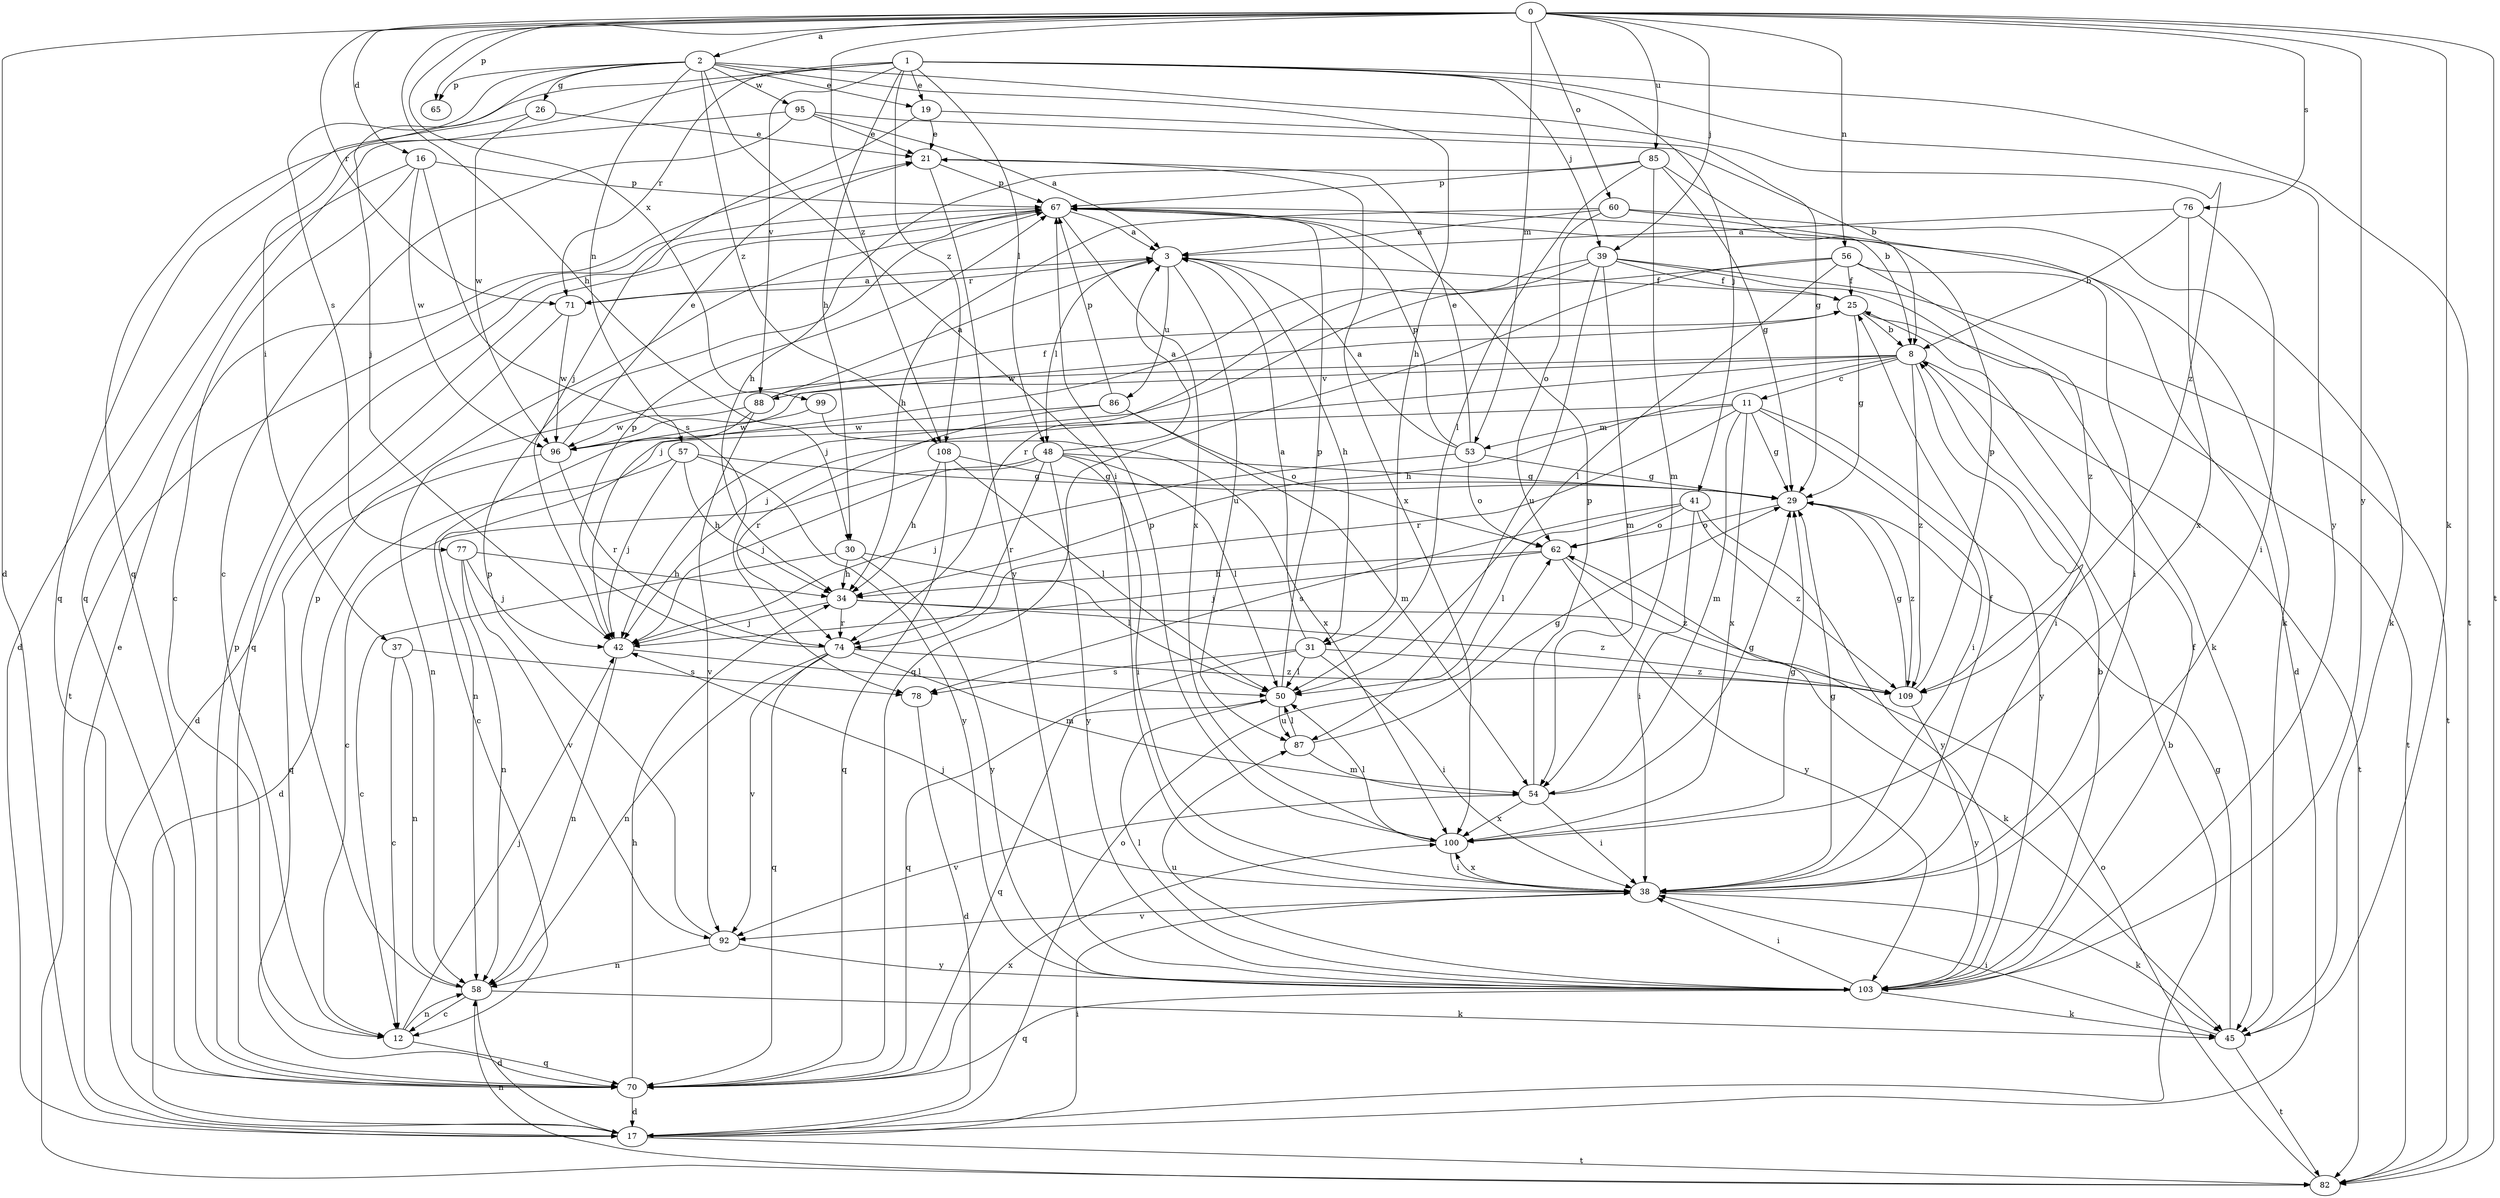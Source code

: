 strict digraph  {
0;
1;
2;
3;
8;
11;
12;
16;
17;
19;
21;
25;
26;
29;
30;
31;
34;
37;
38;
39;
41;
42;
45;
48;
50;
53;
54;
56;
57;
58;
60;
62;
65;
67;
70;
71;
74;
76;
77;
78;
82;
85;
86;
87;
88;
92;
95;
96;
99;
100;
103;
108;
109;
0 -> 2  [label=a];
0 -> 16  [label=d];
0 -> 17  [label=d];
0 -> 30  [label=h];
0 -> 39  [label=j];
0 -> 45  [label=k];
0 -> 53  [label=m];
0 -> 56  [label=n];
0 -> 60  [label=o];
0 -> 65  [label=p];
0 -> 71  [label=r];
0 -> 76  [label=s];
0 -> 82  [label=t];
0 -> 85  [label=u];
0 -> 99  [label=x];
0 -> 103  [label=y];
0 -> 108  [label=z];
1 -> 19  [label=e];
1 -> 30  [label=h];
1 -> 37  [label=i];
1 -> 39  [label=j];
1 -> 41  [label=j];
1 -> 48  [label=l];
1 -> 70  [label=q];
1 -> 71  [label=r];
1 -> 82  [label=t];
1 -> 88  [label=v];
1 -> 103  [label=y];
1 -> 108  [label=z];
2 -> 19  [label=e];
2 -> 26  [label=g];
2 -> 31  [label=h];
2 -> 38  [label=i];
2 -> 42  [label=j];
2 -> 57  [label=n];
2 -> 65  [label=p];
2 -> 77  [label=s];
2 -> 95  [label=w];
2 -> 108  [label=z];
2 -> 109  [label=z];
3 -> 25  [label=f];
3 -> 31  [label=h];
3 -> 48  [label=l];
3 -> 71  [label=r];
3 -> 86  [label=u];
3 -> 87  [label=u];
8 -> 11  [label=c];
8 -> 34  [label=h];
8 -> 38  [label=i];
8 -> 42  [label=j];
8 -> 58  [label=n];
8 -> 82  [label=t];
8 -> 88  [label=v];
8 -> 109  [label=z];
11 -> 29  [label=g];
11 -> 38  [label=i];
11 -> 53  [label=m];
11 -> 54  [label=m];
11 -> 58  [label=n];
11 -> 74  [label=r];
11 -> 100  [label=x];
11 -> 103  [label=y];
12 -> 42  [label=j];
12 -> 58  [label=n];
12 -> 70  [label=q];
16 -> 12  [label=c];
16 -> 17  [label=d];
16 -> 67  [label=p];
16 -> 78  [label=s];
16 -> 96  [label=w];
17 -> 8  [label=b];
17 -> 21  [label=e];
17 -> 38  [label=i];
17 -> 62  [label=o];
17 -> 82  [label=t];
19 -> 21  [label=e];
19 -> 29  [label=g];
19 -> 42  [label=j];
21 -> 67  [label=p];
21 -> 100  [label=x];
21 -> 103  [label=y];
25 -> 8  [label=b];
25 -> 29  [label=g];
25 -> 82  [label=t];
25 -> 96  [label=w];
26 -> 21  [label=e];
26 -> 70  [label=q];
26 -> 96  [label=w];
29 -> 62  [label=o];
29 -> 109  [label=z];
30 -> 12  [label=c];
30 -> 34  [label=h];
30 -> 50  [label=l];
30 -> 103  [label=y];
31 -> 3  [label=a];
31 -> 38  [label=i];
31 -> 50  [label=l];
31 -> 70  [label=q];
31 -> 78  [label=s];
31 -> 109  [label=z];
34 -> 42  [label=j];
34 -> 45  [label=k];
34 -> 74  [label=r];
34 -> 109  [label=z];
37 -> 12  [label=c];
37 -> 58  [label=n];
37 -> 78  [label=s];
38 -> 25  [label=f];
38 -> 29  [label=g];
38 -> 42  [label=j];
38 -> 45  [label=k];
38 -> 92  [label=v];
38 -> 100  [label=x];
39 -> 25  [label=f];
39 -> 42  [label=j];
39 -> 45  [label=k];
39 -> 54  [label=m];
39 -> 74  [label=r];
39 -> 82  [label=t];
39 -> 87  [label=u];
41 -> 38  [label=i];
41 -> 50  [label=l];
41 -> 62  [label=o];
41 -> 78  [label=s];
41 -> 103  [label=y];
41 -> 109  [label=z];
42 -> 50  [label=l];
42 -> 58  [label=n];
45 -> 29  [label=g];
45 -> 38  [label=i];
45 -> 82  [label=t];
48 -> 3  [label=a];
48 -> 12  [label=c];
48 -> 29  [label=g];
48 -> 38  [label=i];
48 -> 42  [label=j];
48 -> 50  [label=l];
48 -> 74  [label=r];
48 -> 103  [label=y];
50 -> 67  [label=p];
50 -> 70  [label=q];
50 -> 87  [label=u];
53 -> 3  [label=a];
53 -> 21  [label=e];
53 -> 29  [label=g];
53 -> 42  [label=j];
53 -> 62  [label=o];
53 -> 67  [label=p];
54 -> 29  [label=g];
54 -> 38  [label=i];
54 -> 67  [label=p];
54 -> 92  [label=v];
54 -> 100  [label=x];
56 -> 25  [label=f];
56 -> 38  [label=i];
56 -> 42  [label=j];
56 -> 50  [label=l];
56 -> 70  [label=q];
56 -> 109  [label=z];
57 -> 17  [label=d];
57 -> 29  [label=g];
57 -> 34  [label=h];
57 -> 42  [label=j];
57 -> 103  [label=y];
58 -> 12  [label=c];
58 -> 17  [label=d];
58 -> 45  [label=k];
58 -> 67  [label=p];
60 -> 3  [label=a];
60 -> 17  [label=d];
60 -> 34  [label=h];
60 -> 45  [label=k];
60 -> 62  [label=o];
62 -> 34  [label=h];
62 -> 42  [label=j];
62 -> 103  [label=y];
62 -> 109  [label=z];
67 -> 3  [label=a];
67 -> 45  [label=k];
67 -> 70  [label=q];
67 -> 82  [label=t];
67 -> 100  [label=x];
70 -> 17  [label=d];
70 -> 34  [label=h];
70 -> 67  [label=p];
70 -> 100  [label=x];
71 -> 3  [label=a];
71 -> 17  [label=d];
71 -> 96  [label=w];
74 -> 54  [label=m];
74 -> 58  [label=n];
74 -> 67  [label=p];
74 -> 70  [label=q];
74 -> 92  [label=v];
74 -> 109  [label=z];
76 -> 3  [label=a];
76 -> 8  [label=b];
76 -> 38  [label=i];
76 -> 100  [label=x];
77 -> 34  [label=h];
77 -> 42  [label=j];
77 -> 58  [label=n];
77 -> 92  [label=v];
78 -> 17  [label=d];
82 -> 58  [label=n];
82 -> 62  [label=o];
85 -> 8  [label=b];
85 -> 29  [label=g];
85 -> 34  [label=h];
85 -> 50  [label=l];
85 -> 54  [label=m];
85 -> 67  [label=p];
86 -> 54  [label=m];
86 -> 62  [label=o];
86 -> 67  [label=p];
86 -> 74  [label=r];
86 -> 96  [label=w];
87 -> 29  [label=g];
87 -> 50  [label=l];
87 -> 54  [label=m];
88 -> 3  [label=a];
88 -> 12  [label=c];
88 -> 25  [label=f];
88 -> 92  [label=v];
88 -> 96  [label=w];
92 -> 58  [label=n];
92 -> 67  [label=p];
92 -> 103  [label=y];
95 -> 3  [label=a];
95 -> 8  [label=b];
95 -> 12  [label=c];
95 -> 21  [label=e];
95 -> 70  [label=q];
96 -> 21  [label=e];
96 -> 70  [label=q];
96 -> 74  [label=r];
99 -> 96  [label=w];
99 -> 100  [label=x];
100 -> 29  [label=g];
100 -> 38  [label=i];
100 -> 50  [label=l];
100 -> 67  [label=p];
103 -> 8  [label=b];
103 -> 25  [label=f];
103 -> 38  [label=i];
103 -> 45  [label=k];
103 -> 50  [label=l];
103 -> 70  [label=q];
103 -> 87  [label=u];
108 -> 29  [label=g];
108 -> 34  [label=h];
108 -> 50  [label=l];
108 -> 70  [label=q];
109 -> 29  [label=g];
109 -> 67  [label=p];
109 -> 103  [label=y];
}
